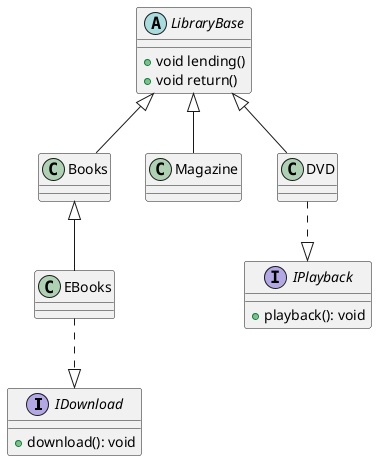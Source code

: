 @startuml class

interface IDownload{
    +download(): void

}

interface IPlayback{
    +playback(): void
}


abstract class LibraryBase {
  +void lending()
  +void return()
}

class Books extends LibraryBase {

}
class EBooks extends Books{

}

class Magazine extends LibraryBase{

}

class DVD extends LibraryBase{

}
EBooks ..|> IDownload
DVD ..|> IPlayback
@enduml
